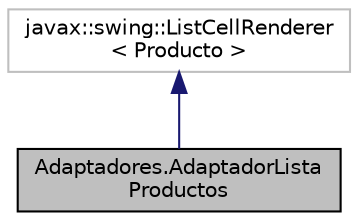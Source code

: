 digraph "Adaptadores.AdaptadorListaProductos"
{
  edge [fontname="Helvetica",fontsize="10",labelfontname="Helvetica",labelfontsize="10"];
  node [fontname="Helvetica",fontsize="10",shape=record];
  Node2 [label="Adaptadores.AdaptadorLista\lProductos",height=0.2,width=0.4,color="black", fillcolor="grey75", style="filled", fontcolor="black"];
  Node3 -> Node2 [dir="back",color="midnightblue",fontsize="10",style="solid"];
  Node3 [label="javax::swing::ListCellRenderer\l\< Producto \>",height=0.2,width=0.4,color="grey75", fillcolor="white", style="filled"];
}
